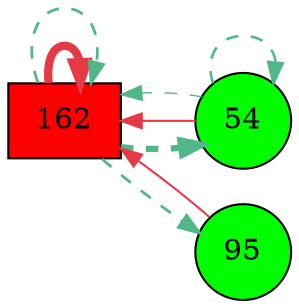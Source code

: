 digraph G{
rankdir=LR;
162 [style=filled, shape=box, fillcolor="#fe0000", label="162"];
54 [style=filled, shape=circle, fillcolor="#01fd00", label="54"];
95 [style=filled, shape=circle, fillcolor="#00fe00", label="95"];
162 -> 162 [color="#e63946",penwidth=4.00];
54 -> 162 [color="#e63946",penwidth=1.02];
95 -> 162 [color="#e63946",penwidth=1.00];
162 -> 162 [color="#52b788",style=dashed,penwidth=1.33];
54 -> 162 [color="#52b788",style=dashed,penwidth=0.67];
162 -> 54 [color="#52b788",style=dashed,penwidth=3.00];
54 -> 54 [color="#52b788",style=dashed,penwidth=1.24];
162 -> 95 [color="#52b788",style=dashed,penwidth=1.33];
}